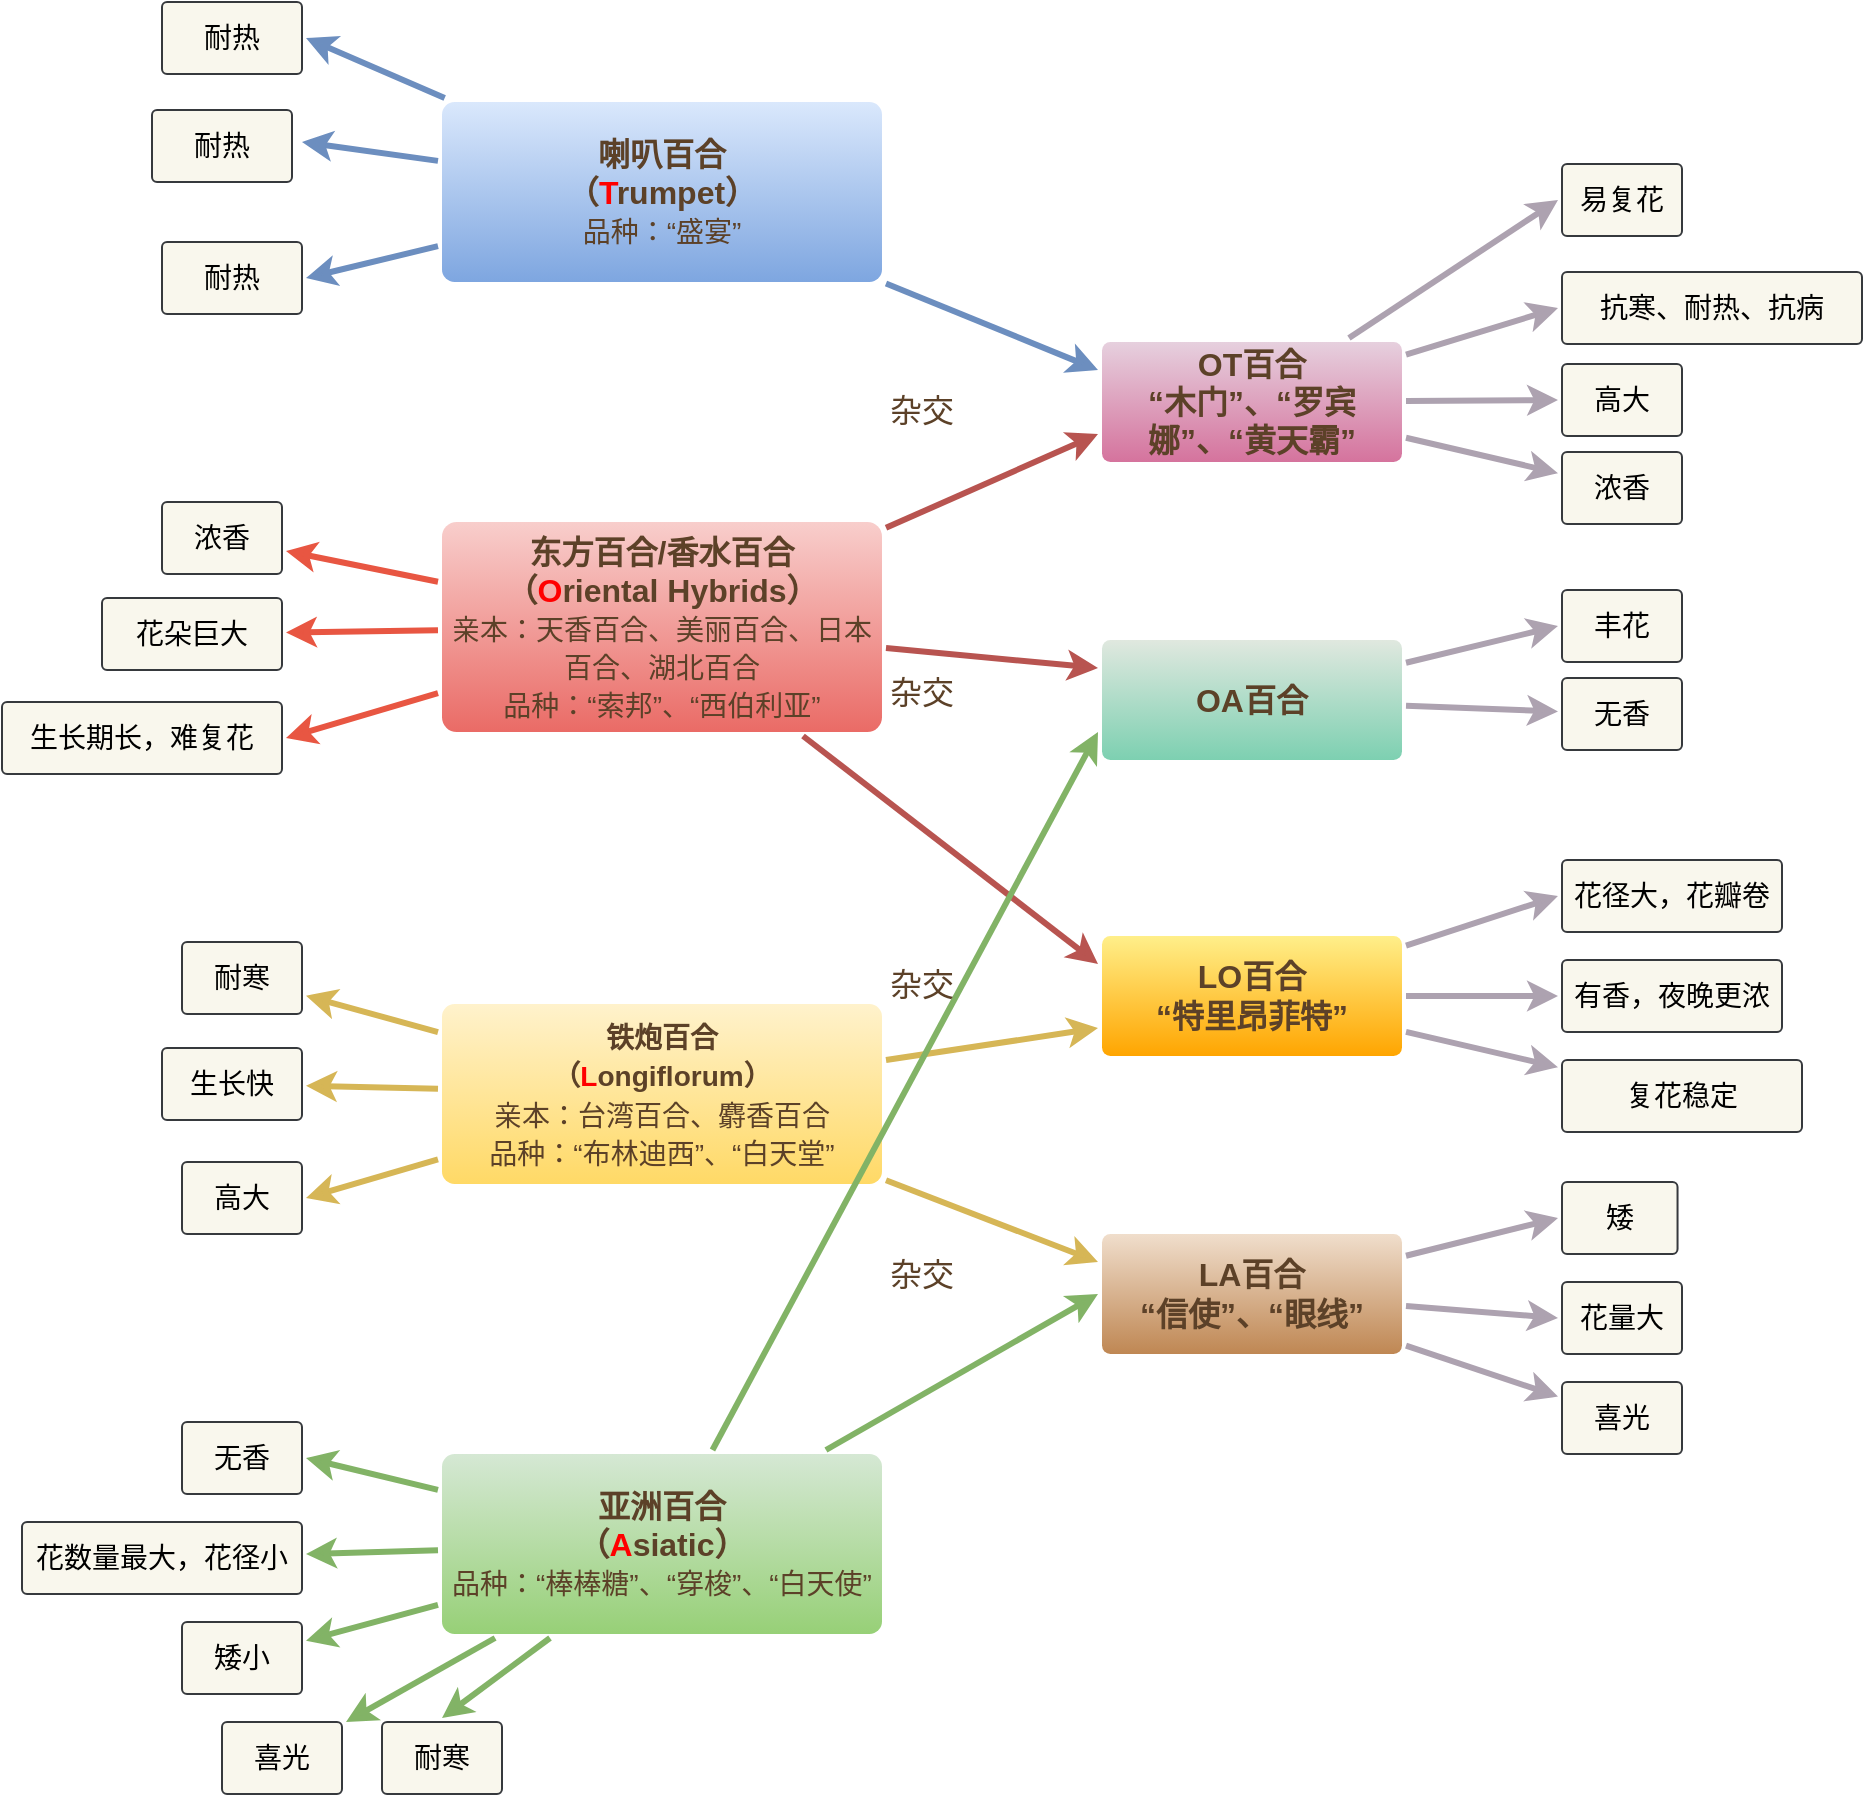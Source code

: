 <mxfile version="14.2.2" type="github">
  <diagram id="6a731a19-8d31-9384-78a2-239565b7b9f0" name="Page-1">
    <mxGraphModel dx="1422" dy="794" grid="1" gridSize="10" guides="1" tooltips="1" connect="1" arrows="1" fold="1" page="1" pageScale="1" pageWidth="1169" pageHeight="827" background="#ffffff" math="0" shadow="0">
      <root>
        <mxCell id="0" />
        <mxCell id="1" parent="0" />
        <mxCell id="1754" value="花朵巨大" style="rounded=1;whiteSpace=wrap;html=1;shadow=0;labelBackgroundColor=none;strokeColor=#36393d;strokeWidth=1;fillColor=#f9f7ed;fontFamily=Helvetica;fontSize=14;align=center;spacing=5;fontStyle=0;arcSize=7;perimeterSpacing=2;" parent="1" vertex="1">
          <mxGeometry x="60" y="378" width="90" height="36" as="geometry" />
        </mxCell>
        <mxCell id="1755" value="浓香" style="rounded=1;whiteSpace=wrap;html=1;shadow=0;labelBackgroundColor=none;strokeColor=#36393d;strokeWidth=1;fillColor=#f9f7ed;fontFamily=Helvetica;fontSize=14;align=center;spacing=5;fontStyle=0;arcSize=7;perimeterSpacing=2;" parent="1" vertex="1">
          <mxGeometry x="90" y="330" width="60" height="36" as="geometry" />
        </mxCell>
        <mxCell id="1761" value="生长快" style="rounded=1;whiteSpace=wrap;html=1;shadow=0;labelBackgroundColor=none;strokeColor=#36393d;strokeWidth=1;fillColor=#f9f7ed;fontFamily=Helvetica;fontSize=14;align=center;spacing=5;arcSize=7;perimeterSpacing=2;" parent="1" vertex="1">
          <mxGeometry x="90" y="603" width="70" height="36" as="geometry" />
        </mxCell>
        <mxCell id="1762" value="耐寒" style="rounded=1;whiteSpace=wrap;html=1;shadow=0;labelBackgroundColor=none;strokeColor=#36393d;strokeWidth=1;fillColor=#f9f7ed;fontFamily=Helvetica;fontSize=14;align=center;spacing=5;arcSize=7;perimeterSpacing=2;" parent="1" vertex="1">
          <mxGeometry x="100" y="550" width="60" height="36" as="geometry" />
        </mxCell>
        <mxCell id="1765" value="花数量最大，花径小" style="rounded=1;whiteSpace=wrap;html=1;shadow=0;labelBackgroundColor=none;strokeColor=#36393d;strokeWidth=1;fillColor=#f9f7ed;fontFamily=Helvetica;fontSize=14;align=center;spacing=5;arcSize=7;perimeterSpacing=2;" parent="1" vertex="1">
          <mxGeometry x="20" y="840" width="140" height="36" as="geometry" />
        </mxCell>
        <mxCell id="1767" value="喜光" style="rounded=1;whiteSpace=wrap;html=1;shadow=0;labelBackgroundColor=none;strokeColor=#36393d;strokeWidth=1;fillColor=#f9f7ed;fontFamily=Helvetica;fontSize=14;align=center;spacing=5;arcSize=7;perimeterSpacing=2;" parent="1" vertex="1">
          <mxGeometry x="120" y="940" width="60" height="36" as="geometry" />
        </mxCell>
        <mxCell id="1769" value="矮小" style="rounded=1;whiteSpace=wrap;html=1;shadow=0;labelBackgroundColor=none;strokeColor=#36393d;strokeWidth=1;fillColor=#f9f7ed;fontFamily=Helvetica;fontSize=14;align=center;spacing=5;arcSize=7;perimeterSpacing=2;" parent="1" vertex="1">
          <mxGeometry x="100" y="890" width="60" height="36" as="geometry" />
        </mxCell>
        <mxCell id="1772" value="耐热" style="rounded=1;whiteSpace=wrap;html=1;shadow=0;labelBackgroundColor=none;strokeColor=#36393d;strokeWidth=1;fillColor=#f9f7ed;fontFamily=Helvetica;fontSize=14;align=center;spacing=5;fontStyle=0;arcSize=7;perimeterSpacing=2;" parent="1" vertex="1">
          <mxGeometry x="90" y="80" width="70" height="36" as="geometry" />
        </mxCell>
        <mxCell id="1750" value="" style="edgeStyle=none;rounded=1;jumpStyle=none;html=1;shadow=0;labelBackgroundColor=none;startArrow=none;startFill=0;jettySize=auto;orthogonalLoop=1;strokeColor=#b85450;strokeWidth=3;fontFamily=Helvetica;fontSize=16;spacing=5;fontStyle=1;fillColor=#f8cecc;entryX=0;entryY=0.25;entryDx=0;entryDy=0;fontColor=#5C4128;" parent="1" source="1753" target="y0AW_hQq_ArzN2leAB1A-1779" edge="1">
          <mxGeometry relative="1" as="geometry" />
        </mxCell>
        <mxCell id="1751" value="" style="edgeStyle=none;rounded=1;jumpStyle=none;html=1;shadow=0;labelBackgroundColor=none;startArrow=none;startFill=0;jettySize=auto;orthogonalLoop=1;strokeColor=#E85642;strokeWidth=3;fontFamily=Helvetica;fontSize=18;fontColor=#FFFFFF;spacing=5;fontStyle=1;fillColor=#b0e3e6;" parent="1" source="1753" target="1755" edge="1">
          <mxGeometry relative="1" as="geometry" />
        </mxCell>
        <mxCell id="1752" value="" style="edgeStyle=none;rounded=1;jumpStyle=none;html=1;shadow=0;labelBackgroundColor=none;startArrow=none;startFill=0;jettySize=auto;orthogonalLoop=1;strokeColor=#E85642;strokeWidth=3;fontFamily=Helvetica;fontSize=18;fontColor=#FFFFFF;spacing=5;fontStyle=1;fillColor=#b0e3e6;" parent="1" source="1753" target="1754" edge="1">
          <mxGeometry relative="1" as="geometry" />
        </mxCell>
        <mxCell id="1753" value="东方百合/香水百合&lt;br&gt;（&lt;font color=&quot;#ff0000&quot;&gt;O&lt;/font&gt;riental Hybrids）&lt;br&gt;&lt;span style=&quot;font-weight: normal ; font-size: 14px&quot;&gt;亲本：天香百合、美丽百合、日本百合、湖北百合&lt;br&gt;品种：“索邦”、“西伯利亚”&lt;/span&gt;" style="rounded=1;whiteSpace=wrap;html=1;shadow=0;labelBackgroundColor=none;strokeWidth=3;fontFamily=Helvetica;fontSize=16;align=center;spacing=5;fontStyle=1;arcSize=7;perimeterSpacing=2;fillColor=#f8cecc;gradientColor=#ea6b66;strokeColor=none;fontColor=#5C4128;" parent="1" vertex="1">
          <mxGeometry x="230" y="340" width="220" height="105" as="geometry" />
        </mxCell>
        <mxCell id="1757" value="" style="edgeStyle=none;rounded=0;jumpStyle=none;html=1;shadow=0;labelBackgroundColor=none;startArrow=none;startFill=0;endArrow=classic;endFill=1;jettySize=auto;orthogonalLoop=1;strokeWidth=3;fontFamily=Helvetica;fontSize=16;spacing=5;strokeColor=#d6b656;fillColor=#fff2cc;entryX=0;entryY=0.75;entryDx=0;entryDy=0;fontColor=#5C4128;" parent="1" source="1760" target="y0AW_hQq_ArzN2leAB1A-1779" edge="1">
          <mxGeometry relative="1" as="geometry">
            <mxPoint x="470" y="600" as="sourcePoint" />
            <mxPoint x="498" y="611" as="targetPoint" />
          </mxGeometry>
        </mxCell>
        <mxCell id="1758" value="" style="edgeStyle=none;rounded=0;jumpStyle=none;html=1;shadow=0;labelBackgroundColor=none;startArrow=none;startFill=0;endArrow=classic;endFill=1;jettySize=auto;orthogonalLoop=1;strokeColor=#d6b656;strokeWidth=3;fontFamily=Helvetica;fontSize=18;fontColor=#FFFFFF;spacing=5;fillColor=#fff2cc;" parent="1" source="1760" target="1762" edge="1">
          <mxGeometry relative="1" as="geometry" />
        </mxCell>
        <mxCell id="1759" value="" style="edgeStyle=none;rounded=0;jumpStyle=none;html=1;shadow=0;labelBackgroundColor=none;startArrow=none;startFill=0;endArrow=classic;endFill=1;jettySize=auto;orthogonalLoop=1;strokeColor=#d6b656;strokeWidth=3;fontFamily=Helvetica;fontSize=18;fontColor=#FFFFFF;spacing=5;fillColor=#fff2cc;" parent="1" source="1760" target="1761" edge="1">
          <mxGeometry relative="1" as="geometry" />
        </mxCell>
        <mxCell id="1760" value="&lt;font style=&quot;font-size: 14px&quot;&gt;铁炮百合&lt;br&gt;（&lt;font color=&quot;#ff0000&quot;&gt;L&lt;/font&gt;ongiflorum）&lt;br&gt;&lt;span style=&quot;font-weight: normal&quot;&gt;亲本：台湾百合、麝香百合&lt;br&gt;品种：“布林迪西”、“白天堂”&lt;/span&gt;&lt;br style=&quot;font-size: 16px&quot;&gt;&lt;/font&gt;" style="rounded=1;whiteSpace=wrap;html=1;shadow=0;labelBackgroundColor=none;strokeWidth=3;fontFamily=Helvetica;fontSize=16;align=center;spacing=5;fontStyle=1;arcSize=7;perimeterSpacing=2;gradientColor=#ffd966;fillColor=#fff2cc;strokeColor=none;fontColor=#5C4128;" parent="1" vertex="1">
          <mxGeometry x="230" y="581" width="220" height="90" as="geometry" />
        </mxCell>
        <mxCell id="1764" value="亚洲百合&lt;br&gt;（&lt;font color=&quot;#ff0000&quot;&gt;A&lt;/font&gt;siatic）&lt;br style=&quot;font-size: 16px&quot;&gt;&lt;span style=&quot;font-weight: normal&quot;&gt;&lt;font style=&quot;font-size: 14px&quot;&gt;品种：“棒棒糖”、“穿梭”、“白天使”&lt;/font&gt;&lt;/span&gt;" style="rounded=1;whiteSpace=wrap;html=1;shadow=0;labelBackgroundColor=none;strokeWidth=3;fontFamily=Helvetica;fontSize=16;align=center;spacing=5;fontStyle=1;arcSize=7;perimeterSpacing=2;fillColor=#d5e8d4;gradientColor=#97d077;strokeColor=none;fontColor=#5C4128;" parent="1" vertex="1">
          <mxGeometry x="230" y="806" width="220" height="90" as="geometry" />
        </mxCell>
        <mxCell id="1766" value="" style="edgeStyle=none;rounded=0;jumpStyle=none;html=1;shadow=0;labelBackgroundColor=none;startArrow=none;startFill=0;endArrow=classic;endFill=1;jettySize=auto;orthogonalLoop=1;strokeColor=#82b366;strokeWidth=3;fontFamily=Helvetica;fontSize=18;fontColor=#FFFFFF;spacing=5;fillColor=#d5e8d4;" parent="1" source="1764" target="1765" edge="1">
          <mxGeometry relative="1" as="geometry" />
        </mxCell>
        <mxCell id="1768" value="" style="edgeStyle=none;rounded=0;jumpStyle=none;html=1;shadow=0;labelBackgroundColor=none;startArrow=none;startFill=0;endArrow=classic;endFill=1;jettySize=auto;orthogonalLoop=1;strokeColor=#82b366;strokeWidth=3;fontFamily=Helvetica;fontSize=14;fontColor=#FFFFFF;spacing=5;fillColor=#d5e8d4;" parent="1" source="1764" target="1767" edge="1">
          <mxGeometry relative="1" as="geometry" />
        </mxCell>
        <mxCell id="1770" value="" style="edgeStyle=none;rounded=0;jumpStyle=none;html=1;shadow=0;labelBackgroundColor=none;startArrow=none;startFill=0;endArrow=classic;endFill=1;jettySize=auto;orthogonalLoop=1;strokeColor=#82b366;strokeWidth=3;fontFamily=Helvetica;fontSize=18;fontColor=#FFFFFF;spacing=5;fillColor=#d5e8d4;" parent="1" source="1764" target="1769" edge="1">
          <mxGeometry relative="1" as="geometry" />
        </mxCell>
        <mxCell id="1771" value="喇叭百合&lt;br&gt;（&lt;font color=&quot;#ff0000&quot;&gt;T&lt;/font&gt;rumpet）&lt;br style=&quot;font-size: 16px&quot;&gt;&lt;span style=&quot;font-weight: normal&quot;&gt;&lt;font style=&quot;font-size: 14px&quot;&gt;品种：“盛宴”&lt;/font&gt;&lt;/span&gt;" style="rounded=1;whiteSpace=wrap;html=1;shadow=0;labelBackgroundColor=none;strokeWidth=3;fontFamily=Helvetica;fontSize=16;align=center;spacing=5;fontStyle=1;arcSize=7;perimeterSpacing=2;fillColor=#dae8fc;gradientColor=#7ea6e0;strokeColor=none;fontColor=#5C4128;" parent="1" vertex="1">
          <mxGeometry x="230" y="130" width="220" height="90" as="geometry" />
        </mxCell>
        <mxCell id="1773" value="" style="edgeStyle=none;rounded=1;jumpStyle=none;html=1;shadow=0;labelBackgroundColor=none;startArrow=none;startFill=0;jettySize=auto;orthogonalLoop=1;strokeColor=#6c8ebf;strokeWidth=3;fontFamily=Helvetica;fontSize=18;fontColor=#FFFFFF;spacing=5;fontStyle=1;fillColor=#dae8fc;entryX=1;entryY=0.5;entryDx=0;entryDy=0;" parent="1" source="1771" target="1772" edge="1">
          <mxGeometry relative="1" as="geometry" />
        </mxCell>
        <mxCell id="1775" value="" style="edgeStyle=none;rounded=1;jumpStyle=none;html=1;shadow=0;labelBackgroundColor=none;startArrow=none;startFill=0;jettySize=auto;orthogonalLoop=1;strokeColor=#6c8ebf;strokeWidth=3;fontFamily=Helvetica;fontSize=18;fontColor=#FFFFFF;spacing=5;fontStyle=1;fillColor=#dae8fc;entryX=1;entryY=0.5;entryDx=0;entryDy=0;" parent="1" source="1771" target="y0AW_hQq_ArzN2leAB1A-1812" edge="1">
          <mxGeometry relative="1" as="geometry">
            <mxPoint x="162" y="218.5" as="targetPoint" />
          </mxGeometry>
        </mxCell>
        <mxCell id="1777" value="" style="edgeStyle=none;rounded=1;jumpStyle=none;html=1;shadow=0;labelBackgroundColor=none;startArrow=none;startFill=0;jettySize=auto;orthogonalLoop=1;strokeColor=#6c8ebf;strokeWidth=3;fontFamily=Helvetica;fontSize=18;fontColor=#FFFFFF;spacing=5;fontStyle=1;fillColor=#dae8fc;" parent="1" source="1771" edge="1">
          <mxGeometry relative="1" as="geometry">
            <mxPoint x="160" y="150" as="targetPoint" />
          </mxGeometry>
        </mxCell>
        <mxCell id="y0AW_hQq_ArzN2leAB1A-1779" value="LO百合&lt;br&gt;“特里昂菲特”" style="rounded=1;whiteSpace=wrap;html=1;shadow=0;labelBackgroundColor=none;strokeWidth=3;fontFamily=Helvetica;fontSize=16;align=center;spacing=5;fontStyle=1;arcSize=7;perimeterSpacing=2;gradientColor=#ffa500;strokeColor=none;fontColor=#5C4128;fillColor=#FFEF8A;" parent="1" vertex="1">
          <mxGeometry x="560" y="547" width="150" height="60" as="geometry" />
        </mxCell>
        <mxCell id="y0AW_hQq_ArzN2leAB1A-1780" value="LA百合&lt;br style=&quot;font-size: 16px;&quot;&gt;“信使”、“眼线”" style="rounded=1;whiteSpace=wrap;html=1;shadow=0;labelBackgroundColor=none;strokeWidth=3;fontFamily=Helvetica;fontSize=16;align=center;spacing=5;fontStyle=1;arcSize=7;perimeterSpacing=2;strokeColor=none;fontColor=#5C4128;gradientColor=#BF8753;fillColor=#F0DECC;" parent="1" vertex="1">
          <mxGeometry x="560" y="696" width="150" height="60" as="geometry" />
        </mxCell>
        <mxCell id="y0AW_hQq_ArzN2leAB1A-1781" value="" style="edgeStyle=none;rounded=0;jumpStyle=none;html=1;shadow=0;labelBackgroundColor=none;startArrow=none;startFill=0;endArrow=classic;endFill=1;jettySize=auto;orthogonalLoop=1;strokeWidth=3;fontFamily=Helvetica;fontSize=16;spacing=5;strokeColor=#d6b656;entryX=0;entryY=0.25;entryDx=0;entryDy=0;fillColor=#fff2cc;fontColor=#5C4128;" parent="1" source="1760" target="y0AW_hQq_ArzN2leAB1A-1780" edge="1">
          <mxGeometry relative="1" as="geometry">
            <mxPoint x="356.316" y="572.5" as="sourcePoint" />
            <mxPoint x="468" y="486" as="targetPoint" />
          </mxGeometry>
        </mxCell>
        <mxCell id="y0AW_hQq_ArzN2leAB1A-1782" value="" style="edgeStyle=none;rounded=0;jumpStyle=none;html=1;shadow=0;labelBackgroundColor=none;startArrow=none;startFill=0;endArrow=classic;endFill=1;jettySize=auto;orthogonalLoop=1;strokeWidth=3;fontFamily=Helvetica;fontSize=16;spacing=5;strokeColor=#82b366;entryX=0;entryY=0.5;entryDx=0;entryDy=0;fillColor=#d5e8d4;fontColor=#5C4128;" parent="1" source="1764" target="y0AW_hQq_ArzN2leAB1A-1780" edge="1">
          <mxGeometry relative="1" as="geometry">
            <mxPoint x="238" y="822" as="sourcePoint" />
            <mxPoint x="200" y="790" as="targetPoint" />
          </mxGeometry>
        </mxCell>
        <mxCell id="y0AW_hQq_ArzN2leAB1A-1783" value="OT百合&lt;br&gt;“木门”、“罗宾娜”、“黄天霸”" style="rounded=1;whiteSpace=wrap;html=1;shadow=0;labelBackgroundColor=none;strokeWidth=3;fontFamily=Helvetica;fontSize=16;align=center;spacing=5;fontStyle=1;arcSize=7;perimeterSpacing=2;gradientColor=#d5739d;fillColor=#e6d0de;strokeColor=none;fontColor=#5C4128;" parent="1" vertex="1">
          <mxGeometry x="560" y="250.0" width="150" height="60" as="geometry" />
        </mxCell>
        <mxCell id="y0AW_hQq_ArzN2leAB1A-1784" value="" style="edgeStyle=none;rounded=1;jumpStyle=none;html=1;shadow=0;labelBackgroundColor=none;startArrow=none;startFill=0;jettySize=auto;orthogonalLoop=1;strokeWidth=3;fontFamily=Helvetica;fontSize=16;spacing=5;fontStyle=1;fillColor=#dae8fc;strokeColor=#6c8ebf;entryX=0;entryY=0.25;entryDx=0;entryDy=0;fontColor=#5C4128;" parent="1" source="1771" target="y0AW_hQq_ArzN2leAB1A-1783" edge="1">
          <mxGeometry relative="1" as="geometry">
            <mxPoint x="358.137" y="372.5" as="sourcePoint" />
            <mxPoint x="468" y="454.0" as="targetPoint" />
          </mxGeometry>
        </mxCell>
        <mxCell id="y0AW_hQq_ArzN2leAB1A-1785" value="" style="edgeStyle=none;rounded=1;jumpStyle=none;html=1;shadow=0;labelBackgroundColor=none;startArrow=none;startFill=0;jettySize=auto;orthogonalLoop=1;strokeColor=#b85450;strokeWidth=3;fontFamily=Helvetica;fontSize=16;spacing=5;fontStyle=1;fillColor=#f8cecc;entryX=0;entryY=0.75;entryDx=0;entryDy=0;fontColor=#5C4128;" parent="1" source="1753" target="y0AW_hQq_ArzN2leAB1A-1783" edge="1">
          <mxGeometry relative="1" as="geometry">
            <mxPoint x="368.137" y="382.5" as="sourcePoint" />
            <mxPoint x="478" y="464.0" as="targetPoint" />
          </mxGeometry>
        </mxCell>
        <mxCell id="y0AW_hQq_ArzN2leAB1A-1786" value="OA百合" style="rounded=1;whiteSpace=wrap;html=1;shadow=0;labelBackgroundColor=none;strokeWidth=3;fontFamily=Helvetica;fontSize=16;align=center;spacing=5;fontStyle=1;arcSize=7;perimeterSpacing=2;gradientColor=#7DD0B1;fillColor=#E0E8DF;strokeColor=none;fontColor=#5C4128;" parent="1" vertex="1">
          <mxGeometry x="560" y="399" width="150" height="60" as="geometry" />
        </mxCell>
        <mxCell id="y0AW_hQq_ArzN2leAB1A-1787" value="" style="edgeStyle=none;rounded=1;jumpStyle=none;html=1;shadow=0;labelBackgroundColor=none;startArrow=none;startFill=0;jettySize=auto;orthogonalLoop=1;strokeWidth=3;fontFamily=Helvetica;fontSize=16;spacing=5;fontStyle=1;fillColor=#f8cecc;entryX=0;entryY=0.25;entryDx=0;entryDy=0;strokeColor=#b85450;fontColor=#5C4128;" parent="1" source="1753" target="y0AW_hQq_ArzN2leAB1A-1786" edge="1">
          <mxGeometry relative="1" as="geometry">
            <mxPoint x="392" y="175.585" as="sourcePoint" />
            <mxPoint x="508" y="184" as="targetPoint" />
          </mxGeometry>
        </mxCell>
        <mxCell id="y0AW_hQq_ArzN2leAB1A-1788" value="" style="edgeStyle=none;rounded=0;jumpStyle=none;html=1;shadow=0;labelBackgroundColor=none;startArrow=none;startFill=0;endArrow=classic;endFill=1;jettySize=auto;orthogonalLoop=1;strokeWidth=3;fontFamily=Helvetica;fontSize=16;spacing=5;strokeColor=#82b366;entryX=0;entryY=0.75;entryDx=0;entryDy=0;fillColor=#d5e8d4;fontColor=#5C4128;" parent="1" source="1764" target="y0AW_hQq_ArzN2leAB1A-1786" edge="1">
          <mxGeometry relative="1" as="geometry">
            <mxPoint x="355.727" y="636.5" as="sourcePoint" />
            <mxPoint x="518" y="764" as="targetPoint" />
          </mxGeometry>
        </mxCell>
        <mxCell id="y0AW_hQq_ArzN2leAB1A-1791" value="无香" style="rounded=1;whiteSpace=wrap;html=1;shadow=0;labelBackgroundColor=none;strokeColor=#36393d;strokeWidth=1;fillColor=#f9f7ed;fontFamily=Helvetica;fontSize=14;align=center;spacing=5;arcSize=7;perimeterSpacing=2;" parent="1" vertex="1">
          <mxGeometry x="100" y="790" width="60" height="36" as="geometry" />
        </mxCell>
        <mxCell id="y0AW_hQq_ArzN2leAB1A-1793" value="" style="edgeStyle=none;rounded=0;jumpStyle=none;html=1;shadow=0;labelBackgroundColor=none;startArrow=none;startFill=0;endArrow=classic;endFill=1;jettySize=auto;orthogonalLoop=1;strokeColor=#82b366;strokeWidth=3;fontFamily=Helvetica;fontSize=18;fontColor=#FFFFFF;spacing=5;entryX=1;entryY=0.5;entryDx=0;entryDy=0;fillColor=#d5e8d4;" parent="1" source="1764" target="y0AW_hQq_ArzN2leAB1A-1791" edge="1">
          <mxGeometry relative="1" as="geometry">
            <mxPoint x="238" y="877.68" as="sourcePoint" />
            <mxPoint x="172" y="904.834" as="targetPoint" />
          </mxGeometry>
        </mxCell>
        <mxCell id="y0AW_hQq_ArzN2leAB1A-1794" value="耐寒" style="rounded=1;whiteSpace=wrap;html=1;shadow=0;labelBackgroundColor=none;strokeColor=#36393d;strokeWidth=1;fillColor=#f9f7ed;fontFamily=Helvetica;fontSize=14;align=center;spacing=5;arcSize=7;perimeterSpacing=2;" parent="1" vertex="1">
          <mxGeometry x="200" y="940" width="60" height="36" as="geometry" />
        </mxCell>
        <mxCell id="y0AW_hQq_ArzN2leAB1A-1795" value="" style="edgeStyle=none;rounded=0;jumpStyle=none;html=1;shadow=0;labelBackgroundColor=none;startArrow=none;startFill=0;endArrow=classic;endFill=1;jettySize=auto;orthogonalLoop=1;strokeColor=#82b366;strokeWidth=3;fontFamily=Helvetica;fontSize=16;fontColor=#FFFFFF;spacing=5;exitX=0.25;exitY=1;exitDx=0;exitDy=0;entryX=0.5;entryY=0;entryDx=0;entryDy=0;fillColor=#d5e8d4;" parent="1" source="1764" target="y0AW_hQq_ArzN2leAB1A-1794" edge="1">
          <mxGeometry relative="1" as="geometry">
            <mxPoint x="269.098" y="878" as="sourcePoint" />
            <mxPoint x="168.689" y="948" as="targetPoint" />
          </mxGeometry>
        </mxCell>
        <mxCell id="y0AW_hQq_ArzN2leAB1A-1796" value="生长期长，难复花" style="rounded=1;whiteSpace=wrap;html=1;shadow=0;labelBackgroundColor=none;strokeColor=#36393d;strokeWidth=1;fillColor=#f9f7ed;fontFamily=Helvetica;fontSize=14;align=center;spacing=5;fontStyle=0;arcSize=7;perimeterSpacing=2;" parent="1" vertex="1">
          <mxGeometry x="10" y="430" width="140" height="36" as="geometry" />
        </mxCell>
        <mxCell id="y0AW_hQq_ArzN2leAB1A-1797" value="" style="edgeStyle=none;rounded=1;jumpStyle=none;html=1;shadow=0;labelBackgroundColor=none;startArrow=none;startFill=0;jettySize=auto;orthogonalLoop=1;strokeColor=#E85642;strokeWidth=3;fontFamily=Helvetica;fontSize=18;fontColor=#FFFFFF;spacing=5;fontStyle=1;fillColor=#b0e3e6;entryX=1;entryY=0.5;entryDx=0;entryDy=0;" parent="1" source="1753" target="y0AW_hQq_ArzN2leAB1A-1796" edge="1">
          <mxGeometry relative="1" as="geometry">
            <mxPoint x="238" y="413.642" as="sourcePoint" />
            <mxPoint x="172" y="429.621" as="targetPoint" />
          </mxGeometry>
        </mxCell>
        <mxCell id="y0AW_hQq_ArzN2leAB1A-1798" value="高大" style="rounded=1;whiteSpace=wrap;html=1;shadow=0;labelBackgroundColor=none;strokeColor=#36393d;strokeWidth=1;fillColor=#f9f7ed;fontFamily=Helvetica;fontSize=14;align=center;spacing=5;arcSize=7;perimeterSpacing=2;" parent="1" vertex="1">
          <mxGeometry x="100" y="660" width="60" height="36" as="geometry" />
        </mxCell>
        <mxCell id="y0AW_hQq_ArzN2leAB1A-1799" value="" style="edgeStyle=none;rounded=0;jumpStyle=none;html=1;shadow=0;labelBackgroundColor=none;startArrow=none;startFill=0;endArrow=classic;endFill=1;jettySize=auto;orthogonalLoop=1;strokeColor=#d6b656;strokeWidth=3;fontFamily=Helvetica;fontSize=18;fontColor=#FFFFFF;spacing=5;entryX=1;entryY=0.5;entryDx=0;entryDy=0;fillColor=#fff2cc;" parent="1" source="1760" target="y0AW_hQq_ArzN2leAB1A-1798" edge="1">
          <mxGeometry relative="1" as="geometry">
            <mxPoint x="238" y="641.267" as="sourcePoint" />
            <mxPoint x="172" y="650.067" as="targetPoint" />
          </mxGeometry>
        </mxCell>
        <mxCell id="y0AW_hQq_ArzN2leAB1A-1800" value="易复花" style="rounded=1;whiteSpace=wrap;html=1;shadow=0;labelBackgroundColor=none;strokeColor=#36393d;strokeWidth=1;fillColor=#f9f7ed;fontFamily=Helvetica;fontSize=14;align=center;spacing=5;fontStyle=0;arcSize=7;perimeterSpacing=2;" parent="1" vertex="1">
          <mxGeometry x="790" y="161" width="60" height="36" as="geometry" />
        </mxCell>
        <mxCell id="y0AW_hQq_ArzN2leAB1A-1801" value="高大" style="rounded=1;whiteSpace=wrap;html=1;shadow=0;labelBackgroundColor=none;strokeColor=#36393d;strokeWidth=1;fillColor=#f9f7ed;fontFamily=Helvetica;fontSize=14;align=center;spacing=5;fontStyle=0;arcSize=7;perimeterSpacing=2;" parent="1" vertex="1">
          <mxGeometry x="790" y="261" width="60" height="36" as="geometry" />
        </mxCell>
        <mxCell id="y0AW_hQq_ArzN2leAB1A-1802" value="浓香" style="rounded=1;whiteSpace=wrap;html=1;shadow=0;labelBackgroundColor=none;strokeColor=#36393d;strokeWidth=1;fillColor=#f9f7ed;fontFamily=Helvetica;fontSize=14;align=center;spacing=5;fontStyle=0;arcSize=7;perimeterSpacing=2;" parent="1" vertex="1">
          <mxGeometry x="790" y="305" width="60" height="36" as="geometry" />
        </mxCell>
        <mxCell id="y0AW_hQq_ArzN2leAB1A-1803" value="抗寒、耐热、抗病" style="rounded=1;whiteSpace=wrap;html=1;shadow=0;labelBackgroundColor=none;strokeColor=#36393d;strokeWidth=1;fillColor=#f9f7ed;fontFamily=Helvetica;fontSize=14;align=center;spacing=5;fontStyle=0;arcSize=7;perimeterSpacing=2;" parent="1" vertex="1">
          <mxGeometry x="790" y="215" width="150" height="36" as="geometry" />
        </mxCell>
        <mxCell id="y0AW_hQq_ArzN2leAB1A-1805" value="" style="edgeStyle=none;rounded=1;jumpStyle=none;html=1;shadow=0;labelBackgroundColor=none;startArrow=none;startFill=0;jettySize=auto;orthogonalLoop=1;strokeWidth=3;fontFamily=Helvetica;fontSize=18;fontColor=#FFFFFF;spacing=5;fontStyle=1;entryX=0;entryY=0.5;entryDx=0;entryDy=0;fillColor=#e1d5e7;strokeColor=#ADA2B0;" parent="1" source="y0AW_hQq_ArzN2leAB1A-1783" target="y0AW_hQq_ArzN2leAB1A-1801" edge="1">
          <mxGeometry relative="1" as="geometry">
            <mxPoint x="452" y="170" as="sourcePoint" />
            <mxPoint x="568" y="170" as="targetPoint" />
          </mxGeometry>
        </mxCell>
        <mxCell id="y0AW_hQq_ArzN2leAB1A-1806" value="" style="edgeStyle=none;rounded=1;jumpStyle=none;html=1;shadow=0;labelBackgroundColor=none;startArrow=none;startFill=0;jettySize=auto;orthogonalLoop=1;strokeWidth=3;fontFamily=Helvetica;fontSize=18;fontColor=#FFFFFF;spacing=5;fontStyle=1;fillColor=#e1d5e7;strokeColor=#ADA2B0;entryX=0;entryY=0.5;entryDx=0;entryDy=0;" parent="1" source="y0AW_hQq_ArzN2leAB1A-1783" target="y0AW_hQq_ArzN2leAB1A-1800" edge="1">
          <mxGeometry relative="1" as="geometry">
            <mxPoint x="722" y="154" as="sourcePoint" />
            <mxPoint x="790" y="150" as="targetPoint" />
          </mxGeometry>
        </mxCell>
        <mxCell id="y0AW_hQq_ArzN2leAB1A-1807" value="" style="edgeStyle=none;rounded=1;jumpStyle=none;html=1;shadow=0;labelBackgroundColor=none;startArrow=none;startFill=0;jettySize=auto;orthogonalLoop=1;strokeWidth=3;fontFamily=Helvetica;fontSize=18;fontColor=#FFFFFF;spacing=5;fontStyle=1;entryX=0;entryY=0.5;entryDx=0;entryDy=0;fillColor=#e1d5e7;strokeColor=#ADA2B0;" parent="1" source="y0AW_hQq_ArzN2leAB1A-1783" target="y0AW_hQq_ArzN2leAB1A-1803" edge="1">
          <mxGeometry relative="1" as="geometry">
            <mxPoint x="732" y="164" as="sourcePoint" />
            <mxPoint x="808" y="108" as="targetPoint" />
          </mxGeometry>
        </mxCell>
        <mxCell id="y0AW_hQq_ArzN2leAB1A-1808" value="" style="edgeStyle=none;rounded=1;jumpStyle=none;html=1;shadow=0;labelBackgroundColor=none;startArrow=none;startFill=0;jettySize=auto;orthogonalLoop=1;strokeWidth=3;fontFamily=Helvetica;fontSize=18;fontColor=#FFFFFF;spacing=5;fontStyle=1;fillColor=#e1d5e7;strokeColor=#ADA2B0;" parent="1" source="y0AW_hQq_ArzN2leAB1A-1783" target="y0AW_hQq_ArzN2leAB1A-1802" edge="1">
          <mxGeometry relative="1" as="geometry">
            <mxPoint x="742" y="174" as="sourcePoint" />
            <mxPoint x="818" y="118" as="targetPoint" />
          </mxGeometry>
        </mxCell>
        <mxCell id="y0AW_hQq_ArzN2leAB1A-1809" value="杂交" style="text;html=1;strokeColor=none;fillColor=none;align=center;verticalAlign=middle;whiteSpace=wrap;rounded=0;fontSize=16;fontColor=#5C4128;" parent="1" vertex="1">
          <mxGeometry x="450" y="274" width="40" height="20" as="geometry" />
        </mxCell>
        <mxCell id="y0AW_hQq_ArzN2leAB1A-1811" value="耐热" style="rounded=1;whiteSpace=wrap;html=1;shadow=0;labelBackgroundColor=none;strokeColor=#36393d;strokeWidth=1;fillColor=#f9f7ed;fontFamily=Helvetica;fontSize=14;align=center;spacing=5;fontStyle=0;arcSize=7;perimeterSpacing=2;" parent="1" vertex="1">
          <mxGeometry x="85" y="134" width="70" height="36" as="geometry" />
        </mxCell>
        <mxCell id="y0AW_hQq_ArzN2leAB1A-1812" value="耐热" style="rounded=1;whiteSpace=wrap;html=1;shadow=0;labelBackgroundColor=none;strokeColor=#36393d;strokeWidth=1;fillColor=#f9f7ed;fontFamily=Helvetica;fontSize=14;align=center;spacing=5;fontStyle=0;arcSize=7;perimeterSpacing=2;" parent="1" vertex="1">
          <mxGeometry x="90" y="200" width="70" height="36" as="geometry" />
        </mxCell>
        <mxCell id="y0AW_hQq_ArzN2leAB1A-1815" value="花量大" style="rounded=1;whiteSpace=wrap;html=1;shadow=0;labelBackgroundColor=none;strokeColor=#36393d;strokeWidth=1;fillColor=#f9f7ed;fontFamily=Helvetica;fontSize=14;align=center;spacing=5;fontStyle=0;arcSize=7;perimeterSpacing=2;" parent="1" vertex="1">
          <mxGeometry x="790" y="720" width="60" height="36" as="geometry" />
        </mxCell>
        <mxCell id="y0AW_hQq_ArzN2leAB1A-1816" value="喜光" style="rounded=1;whiteSpace=wrap;html=1;shadow=0;labelBackgroundColor=none;strokeColor=#36393d;strokeWidth=1;fillColor=#f9f7ed;fontFamily=Helvetica;fontSize=14;align=center;spacing=5;fontStyle=0;arcSize=7;perimeterSpacing=2;" parent="1" vertex="1">
          <mxGeometry x="790" y="770" width="60" height="36" as="geometry" />
        </mxCell>
        <mxCell id="y0AW_hQq_ArzN2leAB1A-1817" value="矮" style="rounded=1;whiteSpace=wrap;html=1;shadow=0;labelBackgroundColor=none;strokeColor=#36393d;strokeWidth=1;fillColor=#f9f7ed;fontFamily=Helvetica;fontSize=14;align=center;spacing=5;fontStyle=0;arcSize=7;perimeterSpacing=2;" parent="1" vertex="1">
          <mxGeometry x="790" y="670" width="57.77" height="36" as="geometry" />
        </mxCell>
        <mxCell id="y0AW_hQq_ArzN2leAB1A-1818" value="" style="edgeStyle=none;rounded=1;jumpStyle=none;html=1;shadow=0;labelBackgroundColor=none;startArrow=none;startFill=0;jettySize=auto;orthogonalLoop=1;strokeWidth=3;fontFamily=Helvetica;fontSize=18;fontColor=#FFFFFF;spacing=5;fontStyle=1;entryX=0;entryY=0.5;entryDx=0;entryDy=0;fillColor=#e1d5e7;strokeColor=#ADA2B0;" parent="1" source="y0AW_hQq_ArzN2leAB1A-1780" target="y0AW_hQq_ArzN2leAB1A-1815" edge="1">
          <mxGeometry relative="1" as="geometry">
            <mxPoint x="744.23" y="770" as="sourcePoint" />
            <mxPoint x="600.23" y="676" as="targetPoint" />
          </mxGeometry>
        </mxCell>
        <mxCell id="y0AW_hQq_ArzN2leAB1A-1819" value="" style="edgeStyle=none;rounded=1;jumpStyle=none;html=1;shadow=0;labelBackgroundColor=none;startArrow=none;startFill=0;jettySize=auto;orthogonalLoop=1;strokeWidth=3;fontFamily=Helvetica;fontSize=18;fontColor=#FFFFFF;spacing=5;fontStyle=1;entryX=0;entryY=0.5;entryDx=0;entryDy=0;fillColor=#e1d5e7;strokeColor=#ADA2B0;" parent="1" source="y0AW_hQq_ArzN2leAB1A-1780" target="y0AW_hQq_ArzN2leAB1A-1817" edge="1">
          <mxGeometry relative="1" as="geometry">
            <mxPoint x="729.999" y="754" as="sourcePoint" />
            <mxPoint x="840.23" y="614" as="targetPoint" />
          </mxGeometry>
        </mxCell>
        <mxCell id="y0AW_hQq_ArzN2leAB1A-1820" value="" style="edgeStyle=none;rounded=1;jumpStyle=none;html=1;shadow=0;labelBackgroundColor=none;startArrow=none;startFill=0;jettySize=auto;orthogonalLoop=1;strokeWidth=3;fontFamily=Helvetica;fontSize=18;fontColor=#FFFFFF;spacing=5;fontStyle=1;fillColor=#e1d5e7;strokeColor=#ADA2B0;" parent="1" source="y0AW_hQq_ArzN2leAB1A-1780" target="y0AW_hQq_ArzN2leAB1A-1816" edge="1">
          <mxGeometry relative="1" as="geometry">
            <mxPoint x="744.23" y="790.995" as="sourcePoint" />
            <mxPoint x="850.23" y="624" as="targetPoint" />
          </mxGeometry>
        </mxCell>
        <mxCell id="y0AW_hQq_ArzN2leAB1A-1822" value="杂交" style="text;html=1;strokeColor=none;fillColor=none;align=center;verticalAlign=middle;whiteSpace=wrap;rounded=0;fontSize=16;fontColor=#5C4128;" parent="1" vertex="1">
          <mxGeometry x="450" y="415" width="40" height="20" as="geometry" />
        </mxCell>
        <mxCell id="y0AW_hQq_ArzN2leAB1A-1823" value="杂交" style="text;html=1;strokeColor=none;fillColor=none;align=center;verticalAlign=middle;whiteSpace=wrap;rounded=0;fontSize=16;fontColor=#5C4128;" parent="1" vertex="1">
          <mxGeometry x="450" y="561" width="40" height="20" as="geometry" />
        </mxCell>
        <mxCell id="y0AW_hQq_ArzN2leAB1A-1824" value="杂交" style="text;html=1;strokeColor=none;fillColor=none;align=center;verticalAlign=middle;whiteSpace=wrap;rounded=0;fontSize=16;fontColor=#5C4128;" parent="1" vertex="1">
          <mxGeometry x="450" y="706" width="40" height="20" as="geometry" />
        </mxCell>
        <mxCell id="y0AW_hQq_ArzN2leAB1A-1825" value="有香，夜晚更浓" style="rounded=1;whiteSpace=wrap;html=1;shadow=0;labelBackgroundColor=none;strokeColor=#36393d;strokeWidth=1;fillColor=#f9f7ed;fontFamily=Helvetica;fontSize=14;align=center;spacing=5;fontStyle=0;arcSize=7;perimeterSpacing=2;" parent="1" vertex="1">
          <mxGeometry x="790" y="559" width="110" height="36" as="geometry" />
        </mxCell>
        <mxCell id="y0AW_hQq_ArzN2leAB1A-1826" value="复花稳定" style="rounded=1;whiteSpace=wrap;html=1;shadow=0;labelBackgroundColor=none;strokeColor=#36393d;strokeWidth=1;fillColor=#f9f7ed;fontFamily=Helvetica;fontSize=14;align=center;spacing=5;fontStyle=0;arcSize=7;perimeterSpacing=2;" parent="1" vertex="1">
          <mxGeometry x="790" y="609" width="120" height="36" as="geometry" />
        </mxCell>
        <mxCell id="y0AW_hQq_ArzN2leAB1A-1827" value="花径大，花瓣卷" style="rounded=1;whiteSpace=wrap;html=1;shadow=0;labelBackgroundColor=none;strokeColor=#36393d;strokeWidth=1;fillColor=#f9f7ed;fontFamily=Helvetica;fontSize=14;align=center;spacing=5;fontStyle=0;arcSize=7;perimeterSpacing=2;" parent="1" vertex="1">
          <mxGeometry x="790" y="509" width="110" height="36" as="geometry" />
        </mxCell>
        <mxCell id="y0AW_hQq_ArzN2leAB1A-1828" value="" style="edgeStyle=none;rounded=1;jumpStyle=none;html=1;shadow=0;labelBackgroundColor=none;startArrow=none;startFill=0;jettySize=auto;orthogonalLoop=1;strokeWidth=3;fontFamily=Helvetica;fontSize=18;fontColor=#FFFFFF;spacing=5;fontStyle=1;entryX=0;entryY=0.5;entryDx=0;entryDy=0;fillColor=#e1d5e7;strokeColor=#ADA2B0;" parent="1" source="y0AW_hQq_ArzN2leAB1A-1779" target="y0AW_hQq_ArzN2leAB1A-1825" edge="1">
          <mxGeometry relative="1" as="geometry">
            <mxPoint x="722" y="570.341" as="sourcePoint" />
            <mxPoint x="610.23" y="515" as="targetPoint" />
          </mxGeometry>
        </mxCell>
        <mxCell id="y0AW_hQq_ArzN2leAB1A-1829" value="" style="edgeStyle=none;rounded=1;jumpStyle=none;html=1;shadow=0;labelBackgroundColor=none;startArrow=none;startFill=0;jettySize=auto;orthogonalLoop=1;strokeWidth=3;fontFamily=Helvetica;fontSize=18;fontColor=#FFFFFF;spacing=5;fontStyle=1;entryX=0;entryY=0.5;entryDx=0;entryDy=0;fillColor=#e1d5e7;strokeColor=#ADA2B0;" parent="1" source="y0AW_hQq_ArzN2leAB1A-1779" target="y0AW_hQq_ArzN2leAB1A-1827" edge="1">
          <mxGeometry relative="1" as="geometry">
            <mxPoint x="722" y="548.087" as="sourcePoint" />
            <mxPoint x="850.23" y="453" as="targetPoint" />
          </mxGeometry>
        </mxCell>
        <mxCell id="y0AW_hQq_ArzN2leAB1A-1830" value="" style="edgeStyle=none;rounded=1;jumpStyle=none;html=1;shadow=0;labelBackgroundColor=none;startArrow=none;startFill=0;jettySize=auto;orthogonalLoop=1;strokeWidth=3;fontFamily=Helvetica;fontSize=18;fontColor=#FFFFFF;spacing=5;fontStyle=1;fillColor=#e1d5e7;strokeColor=#ADA2B0;" parent="1" source="y0AW_hQq_ArzN2leAB1A-1779" target="y0AW_hQq_ArzN2leAB1A-1826" edge="1">
          <mxGeometry relative="1" as="geometry">
            <mxPoint x="722" y="588.288" as="sourcePoint" />
            <mxPoint x="860.23" y="463" as="targetPoint" />
          </mxGeometry>
        </mxCell>
        <mxCell id="y0AW_hQq_ArzN2leAB1A-1833" value="丰花" style="rounded=1;whiteSpace=wrap;html=1;shadow=0;labelBackgroundColor=none;strokeColor=#36393d;strokeWidth=1;fillColor=#f9f7ed;fontFamily=Helvetica;fontSize=14;align=center;spacing=5;fontStyle=0;arcSize=7;perimeterSpacing=2;" parent="1" vertex="1">
          <mxGeometry x="790" y="374" width="60" height="36" as="geometry" />
        </mxCell>
        <mxCell id="y0AW_hQq_ArzN2leAB1A-1834" value="无香" style="rounded=1;whiteSpace=wrap;html=1;shadow=0;labelBackgroundColor=none;strokeColor=#36393d;strokeWidth=1;fillColor=#f9f7ed;fontFamily=Helvetica;fontSize=14;align=center;spacing=5;fontStyle=0;arcSize=7;perimeterSpacing=2;" parent="1" vertex="1">
          <mxGeometry x="790" y="418" width="60" height="36" as="geometry" />
        </mxCell>
        <mxCell id="y0AW_hQq_ArzN2leAB1A-1835" value="" style="edgeStyle=none;rounded=1;jumpStyle=none;html=1;shadow=0;labelBackgroundColor=none;startArrow=none;startFill=0;jettySize=auto;orthogonalLoop=1;strokeWidth=3;fontFamily=Helvetica;fontSize=18;fontColor=#FFFFFF;spacing=5;fontStyle=1;entryX=0;entryY=0.5;entryDx=0;entryDy=0;fillColor=#e1d5e7;strokeColor=#ADA2B0;" parent="1" source="y0AW_hQq_ArzN2leAB1A-1786" target="y0AW_hQq_ArzN2leAB1A-1833" edge="1">
          <mxGeometry relative="1" as="geometry">
            <mxPoint x="732" y="392.497" as="sourcePoint" />
            <mxPoint x="588" y="283" as="targetPoint" />
          </mxGeometry>
        </mxCell>
        <mxCell id="y0AW_hQq_ArzN2leAB1A-1836" value="" style="edgeStyle=none;rounded=1;jumpStyle=none;html=1;shadow=0;labelBackgroundColor=none;startArrow=none;startFill=0;jettySize=auto;orthogonalLoop=1;strokeWidth=3;fontFamily=Helvetica;fontSize=18;fontColor=#FFFFFF;spacing=5;fontStyle=1;fillColor=#e1d5e7;strokeColor=#ADA2B0;" parent="1" source="y0AW_hQq_ArzN2leAB1A-1786" target="y0AW_hQq_ArzN2leAB1A-1834" edge="1">
          <mxGeometry relative="1" as="geometry">
            <mxPoint x="732" y="410.897" as="sourcePoint" />
            <mxPoint x="838" y="231" as="targetPoint" />
          </mxGeometry>
        </mxCell>
      </root>
    </mxGraphModel>
  </diagram>
</mxfile>
